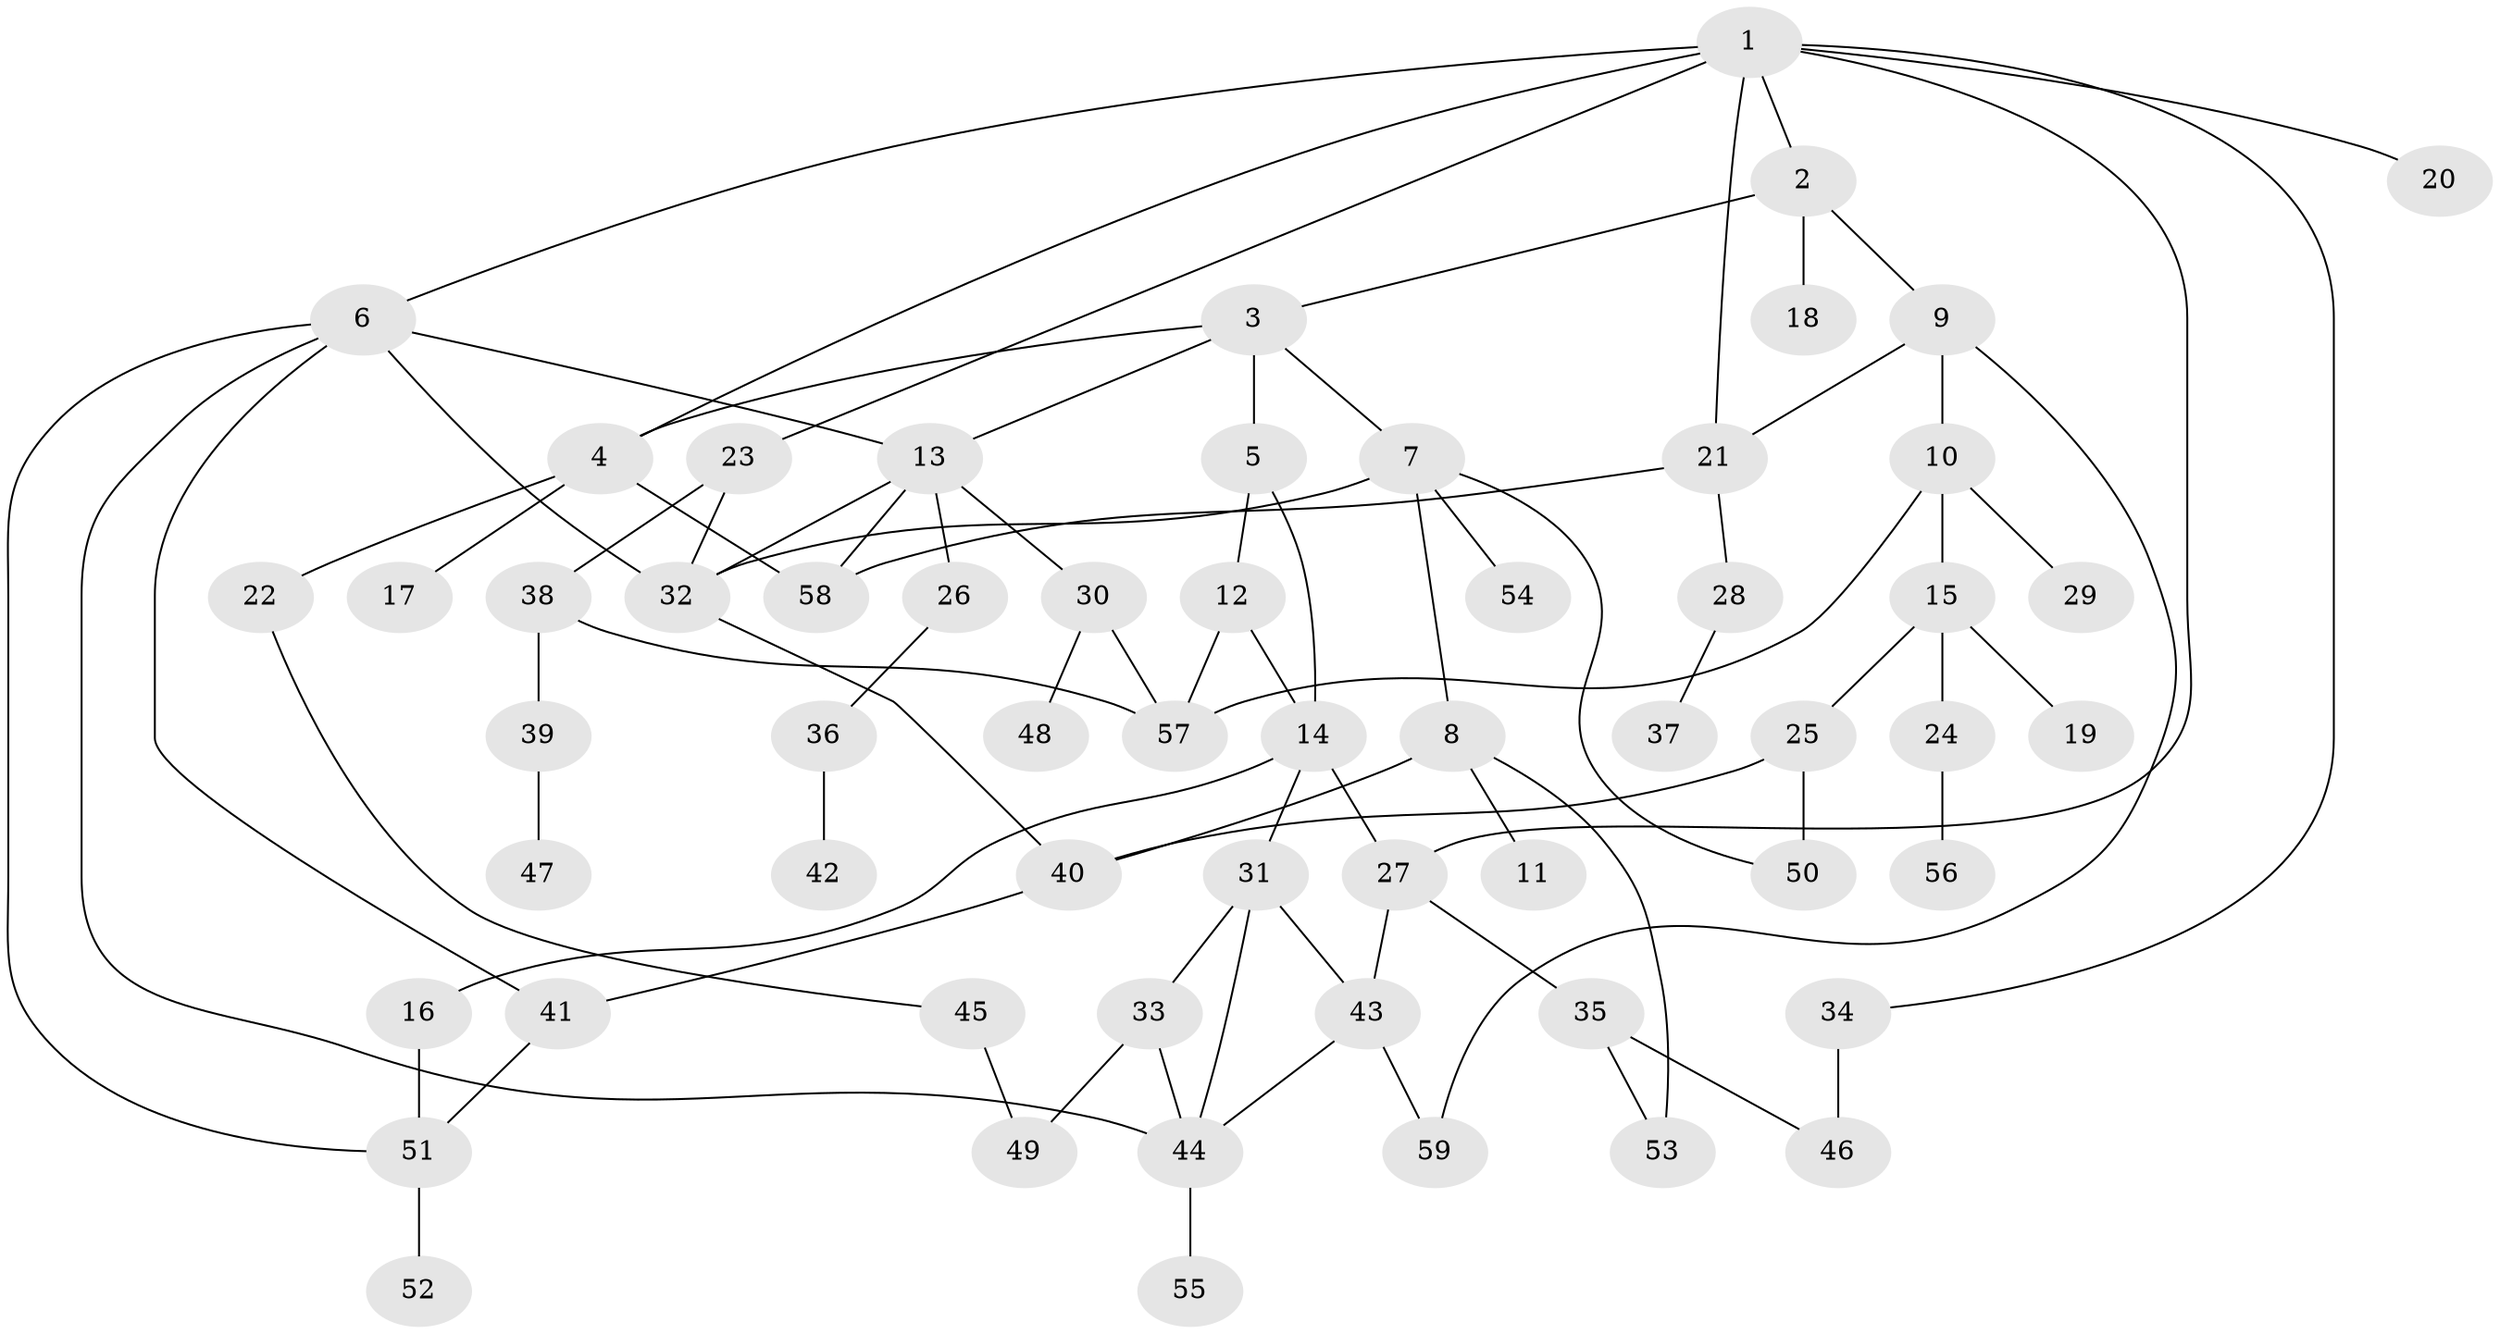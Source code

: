 // original degree distribution, {9: 0.00847457627118644, 6: 0.05084745762711865, 5: 0.0423728813559322, 4: 0.06779661016949153, 3: 0.2033898305084746, 1: 0.288135593220339, 2: 0.3389830508474576}
// Generated by graph-tools (version 1.1) at 2025/34/03/09/25 02:34:12]
// undirected, 59 vertices, 85 edges
graph export_dot {
graph [start="1"]
  node [color=gray90,style=filled];
  1;
  2;
  3;
  4;
  5;
  6;
  7;
  8;
  9;
  10;
  11;
  12;
  13;
  14;
  15;
  16;
  17;
  18;
  19;
  20;
  21;
  22;
  23;
  24;
  25;
  26;
  27;
  28;
  29;
  30;
  31;
  32;
  33;
  34;
  35;
  36;
  37;
  38;
  39;
  40;
  41;
  42;
  43;
  44;
  45;
  46;
  47;
  48;
  49;
  50;
  51;
  52;
  53;
  54;
  55;
  56;
  57;
  58;
  59;
  1 -- 2 [weight=1.0];
  1 -- 4 [weight=1.0];
  1 -- 6 [weight=1.0];
  1 -- 20 [weight=1.0];
  1 -- 21 [weight=1.0];
  1 -- 23 [weight=1.0];
  1 -- 27 [weight=1.0];
  1 -- 34 [weight=1.0];
  2 -- 3 [weight=1.0];
  2 -- 9 [weight=2.0];
  2 -- 18 [weight=1.0];
  3 -- 4 [weight=1.0];
  3 -- 5 [weight=1.0];
  3 -- 7 [weight=1.0];
  3 -- 13 [weight=1.0];
  4 -- 17 [weight=1.0];
  4 -- 22 [weight=1.0];
  4 -- 58 [weight=1.0];
  5 -- 12 [weight=1.0];
  5 -- 14 [weight=1.0];
  6 -- 13 [weight=1.0];
  6 -- 32 [weight=1.0];
  6 -- 41 [weight=1.0];
  6 -- 44 [weight=1.0];
  6 -- 51 [weight=1.0];
  7 -- 8 [weight=1.0];
  7 -- 32 [weight=1.0];
  7 -- 50 [weight=1.0];
  7 -- 54 [weight=1.0];
  8 -- 11 [weight=1.0];
  8 -- 40 [weight=1.0];
  8 -- 53 [weight=1.0];
  9 -- 10 [weight=1.0];
  9 -- 21 [weight=1.0];
  9 -- 59 [weight=1.0];
  10 -- 15 [weight=1.0];
  10 -- 29 [weight=1.0];
  10 -- 57 [weight=1.0];
  12 -- 14 [weight=1.0];
  12 -- 57 [weight=1.0];
  13 -- 26 [weight=1.0];
  13 -- 30 [weight=1.0];
  13 -- 32 [weight=1.0];
  13 -- 58 [weight=1.0];
  14 -- 16 [weight=1.0];
  14 -- 27 [weight=1.0];
  14 -- 31 [weight=1.0];
  15 -- 19 [weight=2.0];
  15 -- 24 [weight=1.0];
  15 -- 25 [weight=1.0];
  16 -- 51 [weight=1.0];
  21 -- 28 [weight=1.0];
  21 -- 58 [weight=1.0];
  22 -- 45 [weight=1.0];
  23 -- 32 [weight=1.0];
  23 -- 38 [weight=1.0];
  24 -- 56 [weight=1.0];
  25 -- 40 [weight=1.0];
  25 -- 50 [weight=1.0];
  26 -- 36 [weight=1.0];
  27 -- 35 [weight=1.0];
  27 -- 43 [weight=1.0];
  28 -- 37 [weight=1.0];
  30 -- 48 [weight=1.0];
  30 -- 57 [weight=1.0];
  31 -- 33 [weight=1.0];
  31 -- 43 [weight=1.0];
  31 -- 44 [weight=1.0];
  32 -- 40 [weight=1.0];
  33 -- 44 [weight=1.0];
  33 -- 49 [weight=1.0];
  34 -- 46 [weight=2.0];
  35 -- 46 [weight=1.0];
  35 -- 53 [weight=1.0];
  36 -- 42 [weight=1.0];
  38 -- 39 [weight=1.0];
  38 -- 57 [weight=1.0];
  39 -- 47 [weight=1.0];
  40 -- 41 [weight=1.0];
  41 -- 51 [weight=1.0];
  43 -- 44 [weight=1.0];
  43 -- 59 [weight=1.0];
  44 -- 55 [weight=1.0];
  45 -- 49 [weight=1.0];
  51 -- 52 [weight=2.0];
}
